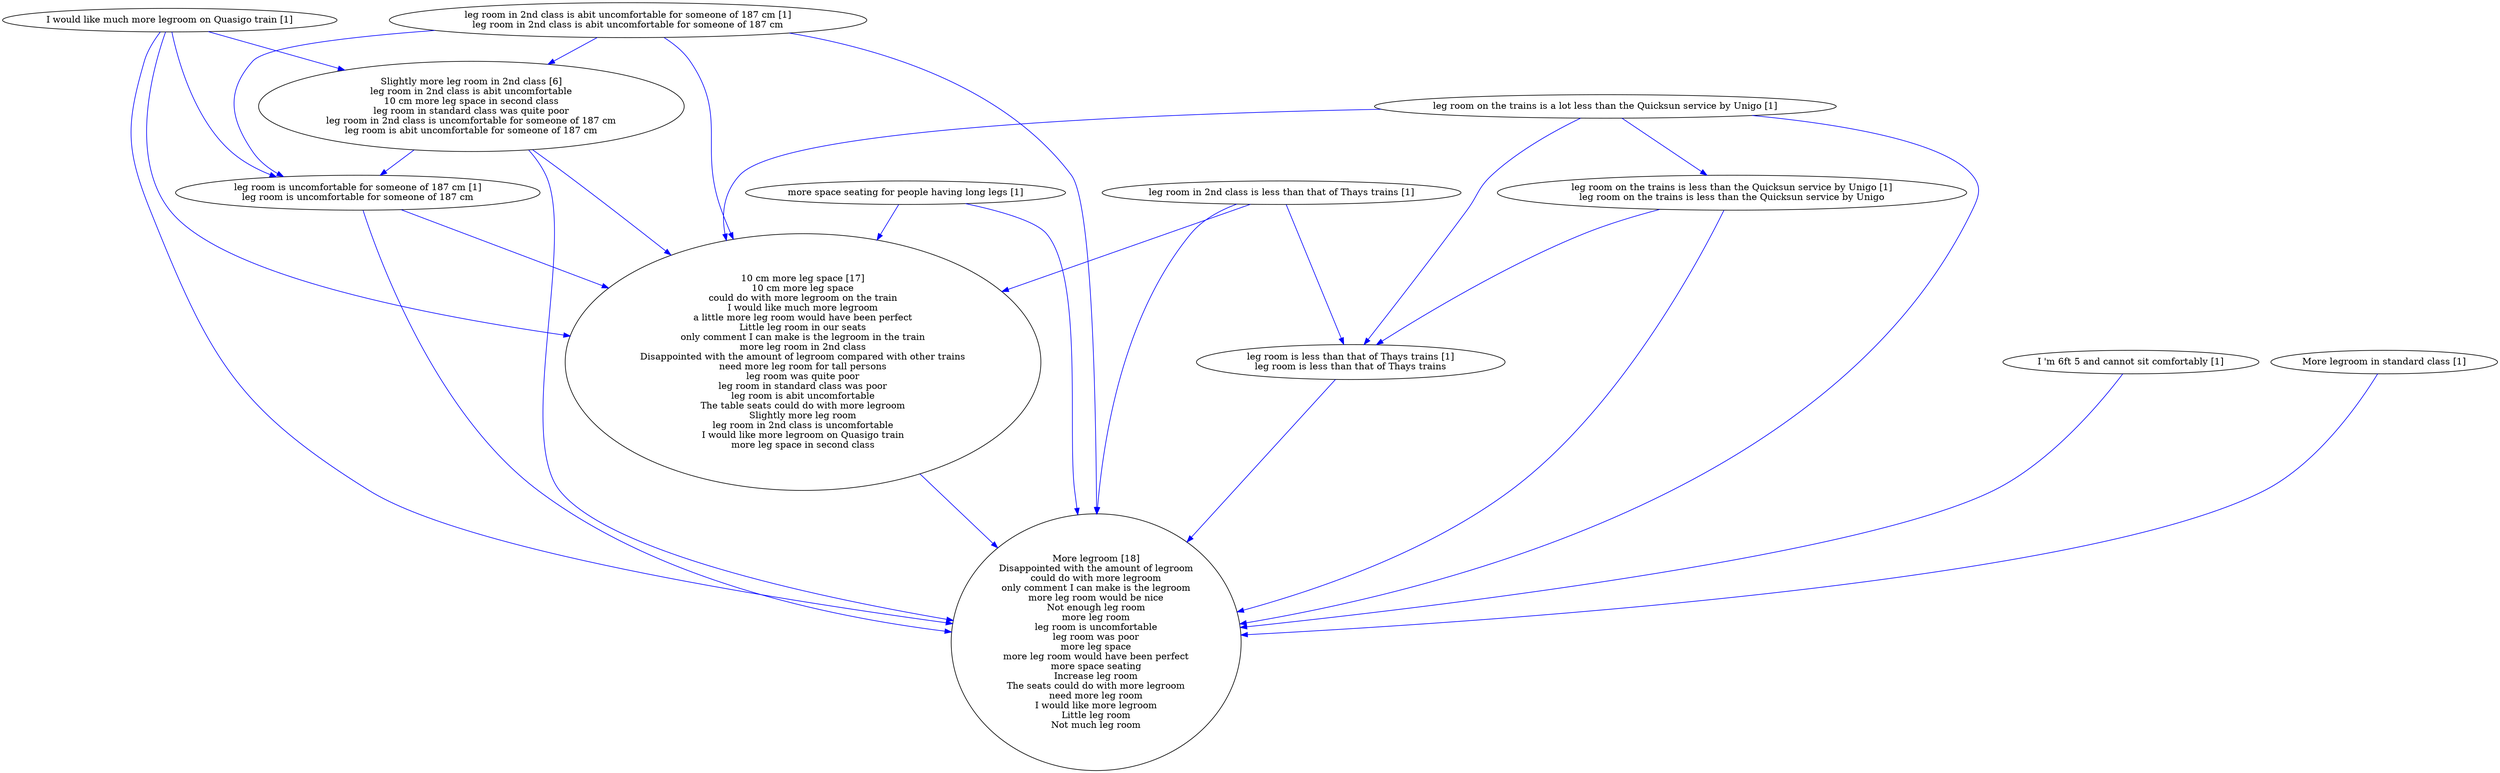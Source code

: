 digraph collapsedGraph {
"Slightly more leg room in 2nd class [6]\nleg room in 2nd class is abit uncomfortable\n10 cm more leg space in second class\nleg room in standard class was quite poor\nleg room in 2nd class is uncomfortable for someone of 187 cm\nleg room is abit uncomfortable for someone of 187 cm""More legroom [18]\nDisappointed with the amount of legroom\ncould do with more legroom\nonly comment I can make is the legroom\nmore leg room would be nice\nNot enough leg room\nmore leg room\nleg room is uncomfortable\nleg room was poor\nmore leg space\nmore leg room would have been perfect\nmore space seating\nIncrease leg room\nThe seats could do with more legroom\nneed more leg room\nI would like more legroom\nLittle leg room\nNot much leg room""10 cm more leg space [17]\n10 cm more leg space\ncould do with more legroom on the train\nI would like much more legroom\na little more leg room would have been perfect\nLittle leg room in our seats\nonly comment I can make is the legroom in the train\nmore leg room in 2nd class\nDisappointed with the amount of legroom compared with other trains\nneed more leg room for tall persons\nleg room was quite poor\nleg room in standard class was poor\nleg room is abit uncomfortable\nThe table seats could do with more legroom\nSlightly more leg room\nleg room in 2nd class is uncomfortable\nI would like more legroom on Quasigo train\nmore leg space in second class""I 'm 6ft 5 and cannot sit comfortably [1]""I would like much more legroom on Quasigo train [1]""More legroom in standard class [1]""leg room in 2nd class is abit uncomfortable for someone of 187 cm [1]\nleg room in 2nd class is abit uncomfortable for someone of 187 cm""leg room is uncomfortable for someone of 187 cm [1]\nleg room is uncomfortable for someone of 187 cm""leg room in 2nd class is less than that of Thays trains [1]""leg room is less than that of Thays trains [1]\nleg room is less than that of Thays trains""leg room on the trains is a lot less than the Quicksun service by Unigo [1]""leg room on the trains is less than the Quicksun service by Unigo [1]\nleg room on the trains is less than the Quicksun service by Unigo""more space seating for people having long legs [1]""leg room in 2nd class is abit uncomfortable for someone of 187 cm [1]\nleg room in 2nd class is abit uncomfortable for someone of 187 cm" -> "leg room is uncomfortable for someone of 187 cm [1]\nleg room is uncomfortable for someone of 187 cm" [color=blue]
"Slightly more leg room in 2nd class [6]\nleg room in 2nd class is abit uncomfortable\n10 cm more leg space in second class\nleg room in standard class was quite poor\nleg room in 2nd class is uncomfortable for someone of 187 cm\nleg room is abit uncomfortable for someone of 187 cm" -> "10 cm more leg space [17]\n10 cm more leg space\ncould do with more legroom on the train\nI would like much more legroom\na little more leg room would have been perfect\nLittle leg room in our seats\nonly comment I can make is the legroom in the train\nmore leg room in 2nd class\nDisappointed with the amount of legroom compared with other trains\nneed more leg room for tall persons\nleg room was quite poor\nleg room in standard class was poor\nleg room is abit uncomfortable\nThe table seats could do with more legroom\nSlightly more leg room\nleg room in 2nd class is uncomfortable\nI would like more legroom on Quasigo train\nmore leg space in second class" [color=blue]
"I would like much more legroom on Quasigo train [1]" -> "10 cm more leg space [17]\n10 cm more leg space\ncould do with more legroom on the train\nI would like much more legroom\na little more leg room would have been perfect\nLittle leg room in our seats\nonly comment I can make is the legroom in the train\nmore leg room in 2nd class\nDisappointed with the amount of legroom compared with other trains\nneed more leg room for tall persons\nleg room was quite poor\nleg room in standard class was poor\nleg room is abit uncomfortable\nThe table seats could do with more legroom\nSlightly more leg room\nleg room in 2nd class is uncomfortable\nI would like more legroom on Quasigo train\nmore leg space in second class" [color=blue]
"leg room in 2nd class is abit uncomfortable for someone of 187 cm [1]\nleg room in 2nd class is abit uncomfortable for someone of 187 cm" -> "10 cm more leg space [17]\n10 cm more leg space\ncould do with more legroom on the train\nI would like much more legroom\na little more leg room would have been perfect\nLittle leg room in our seats\nonly comment I can make is the legroom in the train\nmore leg room in 2nd class\nDisappointed with the amount of legroom compared with other trains\nneed more leg room for tall persons\nleg room was quite poor\nleg room in standard class was poor\nleg room is abit uncomfortable\nThe table seats could do with more legroom\nSlightly more leg room\nleg room in 2nd class is uncomfortable\nI would like more legroom on Quasigo train\nmore leg space in second class" [color=blue]
"leg room in 2nd class is abit uncomfortable for someone of 187 cm [1]\nleg room in 2nd class is abit uncomfortable for someone of 187 cm" -> "Slightly more leg room in 2nd class [6]\nleg room in 2nd class is abit uncomfortable\n10 cm more leg space in second class\nleg room in standard class was quite poor\nleg room in 2nd class is uncomfortable for someone of 187 cm\nleg room is abit uncomfortable for someone of 187 cm" [color=blue]
"leg room is uncomfortable for someone of 187 cm [1]\nleg room is uncomfortable for someone of 187 cm" -> "10 cm more leg space [17]\n10 cm more leg space\ncould do with more legroom on the train\nI would like much more legroom\na little more leg room would have been perfect\nLittle leg room in our seats\nonly comment I can make is the legroom in the train\nmore leg room in 2nd class\nDisappointed with the amount of legroom compared with other trains\nneed more leg room for tall persons\nleg room was quite poor\nleg room in standard class was poor\nleg room is abit uncomfortable\nThe table seats could do with more legroom\nSlightly more leg room\nleg room in 2nd class is uncomfortable\nI would like more legroom on Quasigo train\nmore leg space in second class" [color=blue]
"leg room in 2nd class is less than that of Thays trains [1]" -> "leg room is less than that of Thays trains [1]\nleg room is less than that of Thays trains" [color=blue]
"leg room in 2nd class is less than that of Thays trains [1]" -> "10 cm more leg space [17]\n10 cm more leg space\ncould do with more legroom on the train\nI would like much more legroom\na little more leg room would have been perfect\nLittle leg room in our seats\nonly comment I can make is the legroom in the train\nmore leg room in 2nd class\nDisappointed with the amount of legroom compared with other trains\nneed more leg room for tall persons\nleg room was quite poor\nleg room in standard class was poor\nleg room is abit uncomfortable\nThe table seats could do with more legroom\nSlightly more leg room\nleg room in 2nd class is uncomfortable\nI would like more legroom on Quasigo train\nmore leg space in second class" [color=blue]
"Slightly more leg room in 2nd class [6]\nleg room in 2nd class is abit uncomfortable\n10 cm more leg space in second class\nleg room in standard class was quite poor\nleg room in 2nd class is uncomfortable for someone of 187 cm\nleg room is abit uncomfortable for someone of 187 cm" -> "leg room is uncomfortable for someone of 187 cm [1]\nleg room is uncomfortable for someone of 187 cm" [color=blue]
"I would like much more legroom on Quasigo train [1]" -> "Slightly more leg room in 2nd class [6]\nleg room in 2nd class is abit uncomfortable\n10 cm more leg space in second class\nleg room in standard class was quite poor\nleg room in 2nd class is uncomfortable for someone of 187 cm\nleg room is abit uncomfortable for someone of 187 cm" [color=blue]
"I would like much more legroom on Quasigo train [1]" -> "leg room is uncomfortable for someone of 187 cm [1]\nleg room is uncomfortable for someone of 187 cm" [color=blue]
"leg room on the trains is a lot less than the Quicksun service by Unigo [1]" -> "leg room on the trains is less than the Quicksun service by Unigo [1]\nleg room on the trains is less than the Quicksun service by Unigo" [color=blue]
"leg room on the trains is a lot less than the Quicksun service by Unigo [1]" -> "10 cm more leg space [17]\n10 cm more leg space\ncould do with more legroom on the train\nI would like much more legroom\na little more leg room would have been perfect\nLittle leg room in our seats\nonly comment I can make is the legroom in the train\nmore leg room in 2nd class\nDisappointed with the amount of legroom compared with other trains\nneed more leg room for tall persons\nleg room was quite poor\nleg room in standard class was poor\nleg room is abit uncomfortable\nThe table seats could do with more legroom\nSlightly more leg room\nleg room in 2nd class is uncomfortable\nI would like more legroom on Quasigo train\nmore leg space in second class" [color=blue]
"leg room on the trains is less than the Quicksun service by Unigo [1]\nleg room on the trains is less than the Quicksun service by Unigo" -> "leg room is less than that of Thays trains [1]\nleg room is less than that of Thays trains" [color=blue]
"leg room on the trains is a lot less than the Quicksun service by Unigo [1]" -> "leg room is less than that of Thays trains [1]\nleg room is less than that of Thays trains" [color=blue]
"leg room on the trains is less than the Quicksun service by Unigo [1]\nleg room on the trains is less than the Quicksun service by Unigo" -> "More legroom [18]\nDisappointed with the amount of legroom\ncould do with more legroom\nonly comment I can make is the legroom\nmore leg room would be nice\nNot enough leg room\nmore leg room\nleg room is uncomfortable\nleg room was poor\nmore leg space\nmore leg room would have been perfect\nmore space seating\nIncrease leg room\nThe seats could do with more legroom\nneed more leg room\nI would like more legroom\nLittle leg room\nNot much leg room" [color=blue]
"I 'm 6ft 5 and cannot sit comfortably [1]" -> "More legroom [18]\nDisappointed with the amount of legroom\ncould do with more legroom\nonly comment I can make is the legroom\nmore leg room would be nice\nNot enough leg room\nmore leg room\nleg room is uncomfortable\nleg room was poor\nmore leg space\nmore leg room would have been perfect\nmore space seating\nIncrease leg room\nThe seats could do with more legroom\nneed more leg room\nI would like more legroom\nLittle leg room\nNot much leg room" [color=blue]
"leg room is less than that of Thays trains [1]\nleg room is less than that of Thays trains" -> "More legroom [18]\nDisappointed with the amount of legroom\ncould do with more legroom\nonly comment I can make is the legroom\nmore leg room would be nice\nNot enough leg room\nmore leg room\nleg room is uncomfortable\nleg room was poor\nmore leg space\nmore leg room would have been perfect\nmore space seating\nIncrease leg room\nThe seats could do with more legroom\nneed more leg room\nI would like more legroom\nLittle leg room\nNot much leg room" [color=blue]
"Slightly more leg room in 2nd class [6]\nleg room in 2nd class is abit uncomfortable\n10 cm more leg space in second class\nleg room in standard class was quite poor\nleg room in 2nd class is uncomfortable for someone of 187 cm\nleg room is abit uncomfortable for someone of 187 cm" -> "More legroom [18]\nDisappointed with the amount of legroom\ncould do with more legroom\nonly comment I can make is the legroom\nmore leg room would be nice\nNot enough leg room\nmore leg room\nleg room is uncomfortable\nleg room was poor\nmore leg space\nmore leg room would have been perfect\nmore space seating\nIncrease leg room\nThe seats could do with more legroom\nneed more leg room\nI would like more legroom\nLittle leg room\nNot much leg room" [color=blue]
"10 cm more leg space [17]\n10 cm more leg space\ncould do with more legroom on the train\nI would like much more legroom\na little more leg room would have been perfect\nLittle leg room in our seats\nonly comment I can make is the legroom in the train\nmore leg room in 2nd class\nDisappointed with the amount of legroom compared with other trains\nneed more leg room for tall persons\nleg room was quite poor\nleg room in standard class was poor\nleg room is abit uncomfortable\nThe table seats could do with more legroom\nSlightly more leg room\nleg room in 2nd class is uncomfortable\nI would like more legroom on Quasigo train\nmore leg space in second class" -> "More legroom [18]\nDisappointed with the amount of legroom\ncould do with more legroom\nonly comment I can make is the legroom\nmore leg room would be nice\nNot enough leg room\nmore leg room\nleg room is uncomfortable\nleg room was poor\nmore leg space\nmore leg room would have been perfect\nmore space seating\nIncrease leg room\nThe seats could do with more legroom\nneed more leg room\nI would like more legroom\nLittle leg room\nNot much leg room" [color=blue]
"I would like much more legroom on Quasigo train [1]" -> "More legroom [18]\nDisappointed with the amount of legroom\ncould do with more legroom\nonly comment I can make is the legroom\nmore leg room would be nice\nNot enough leg room\nmore leg room\nleg room is uncomfortable\nleg room was poor\nmore leg space\nmore leg room would have been perfect\nmore space seating\nIncrease leg room\nThe seats could do with more legroom\nneed more leg room\nI would like more legroom\nLittle leg room\nNot much leg room" [color=blue]
"More legroom in standard class [1]" -> "More legroom [18]\nDisappointed with the amount of legroom\ncould do with more legroom\nonly comment I can make is the legroom\nmore leg room would be nice\nNot enough leg room\nmore leg room\nleg room is uncomfortable\nleg room was poor\nmore leg space\nmore leg room would have been perfect\nmore space seating\nIncrease leg room\nThe seats could do with more legroom\nneed more leg room\nI would like more legroom\nLittle leg room\nNot much leg room" [color=blue]
"leg room in 2nd class is abit uncomfortable for someone of 187 cm [1]\nleg room in 2nd class is abit uncomfortable for someone of 187 cm" -> "More legroom [18]\nDisappointed with the amount of legroom\ncould do with more legroom\nonly comment I can make is the legroom\nmore leg room would be nice\nNot enough leg room\nmore leg room\nleg room is uncomfortable\nleg room was poor\nmore leg space\nmore leg room would have been perfect\nmore space seating\nIncrease leg room\nThe seats could do with more legroom\nneed more leg room\nI would like more legroom\nLittle leg room\nNot much leg room" [color=blue]
"leg room is uncomfortable for someone of 187 cm [1]\nleg room is uncomfortable for someone of 187 cm" -> "More legroom [18]\nDisappointed with the amount of legroom\ncould do with more legroom\nonly comment I can make is the legroom\nmore leg room would be nice\nNot enough leg room\nmore leg room\nleg room is uncomfortable\nleg room was poor\nmore leg space\nmore leg room would have been perfect\nmore space seating\nIncrease leg room\nThe seats could do with more legroom\nneed more leg room\nI would like more legroom\nLittle leg room\nNot much leg room" [color=blue]
"leg room in 2nd class is less than that of Thays trains [1]" -> "More legroom [18]\nDisappointed with the amount of legroom\ncould do with more legroom\nonly comment I can make is the legroom\nmore leg room would be nice\nNot enough leg room\nmore leg room\nleg room is uncomfortable\nleg room was poor\nmore leg space\nmore leg room would have been perfect\nmore space seating\nIncrease leg room\nThe seats could do with more legroom\nneed more leg room\nI would like more legroom\nLittle leg room\nNot much leg room" [color=blue]
"leg room on the trains is a lot less than the Quicksun service by Unigo [1]" -> "More legroom [18]\nDisappointed with the amount of legroom\ncould do with more legroom\nonly comment I can make is the legroom\nmore leg room would be nice\nNot enough leg room\nmore leg room\nleg room is uncomfortable\nleg room was poor\nmore leg space\nmore leg room would have been perfect\nmore space seating\nIncrease leg room\nThe seats could do with more legroom\nneed more leg room\nI would like more legroom\nLittle leg room\nNot much leg room" [color=blue]
"more space seating for people having long legs [1]" -> "10 cm more leg space [17]\n10 cm more leg space\ncould do with more legroom on the train\nI would like much more legroom\na little more leg room would have been perfect\nLittle leg room in our seats\nonly comment I can make is the legroom in the train\nmore leg room in 2nd class\nDisappointed with the amount of legroom compared with other trains\nneed more leg room for tall persons\nleg room was quite poor\nleg room in standard class was poor\nleg room is abit uncomfortable\nThe table seats could do with more legroom\nSlightly more leg room\nleg room in 2nd class is uncomfortable\nI would like more legroom on Quasigo train\nmore leg space in second class" [color=blue]
"more space seating for people having long legs [1]" -> "More legroom [18]\nDisappointed with the amount of legroom\ncould do with more legroom\nonly comment I can make is the legroom\nmore leg room would be nice\nNot enough leg room\nmore leg room\nleg room is uncomfortable\nleg room was poor\nmore leg space\nmore leg room would have been perfect\nmore space seating\nIncrease leg room\nThe seats could do with more legroom\nneed more leg room\nI would like more legroom\nLittle leg room\nNot much leg room" [color=blue]
}